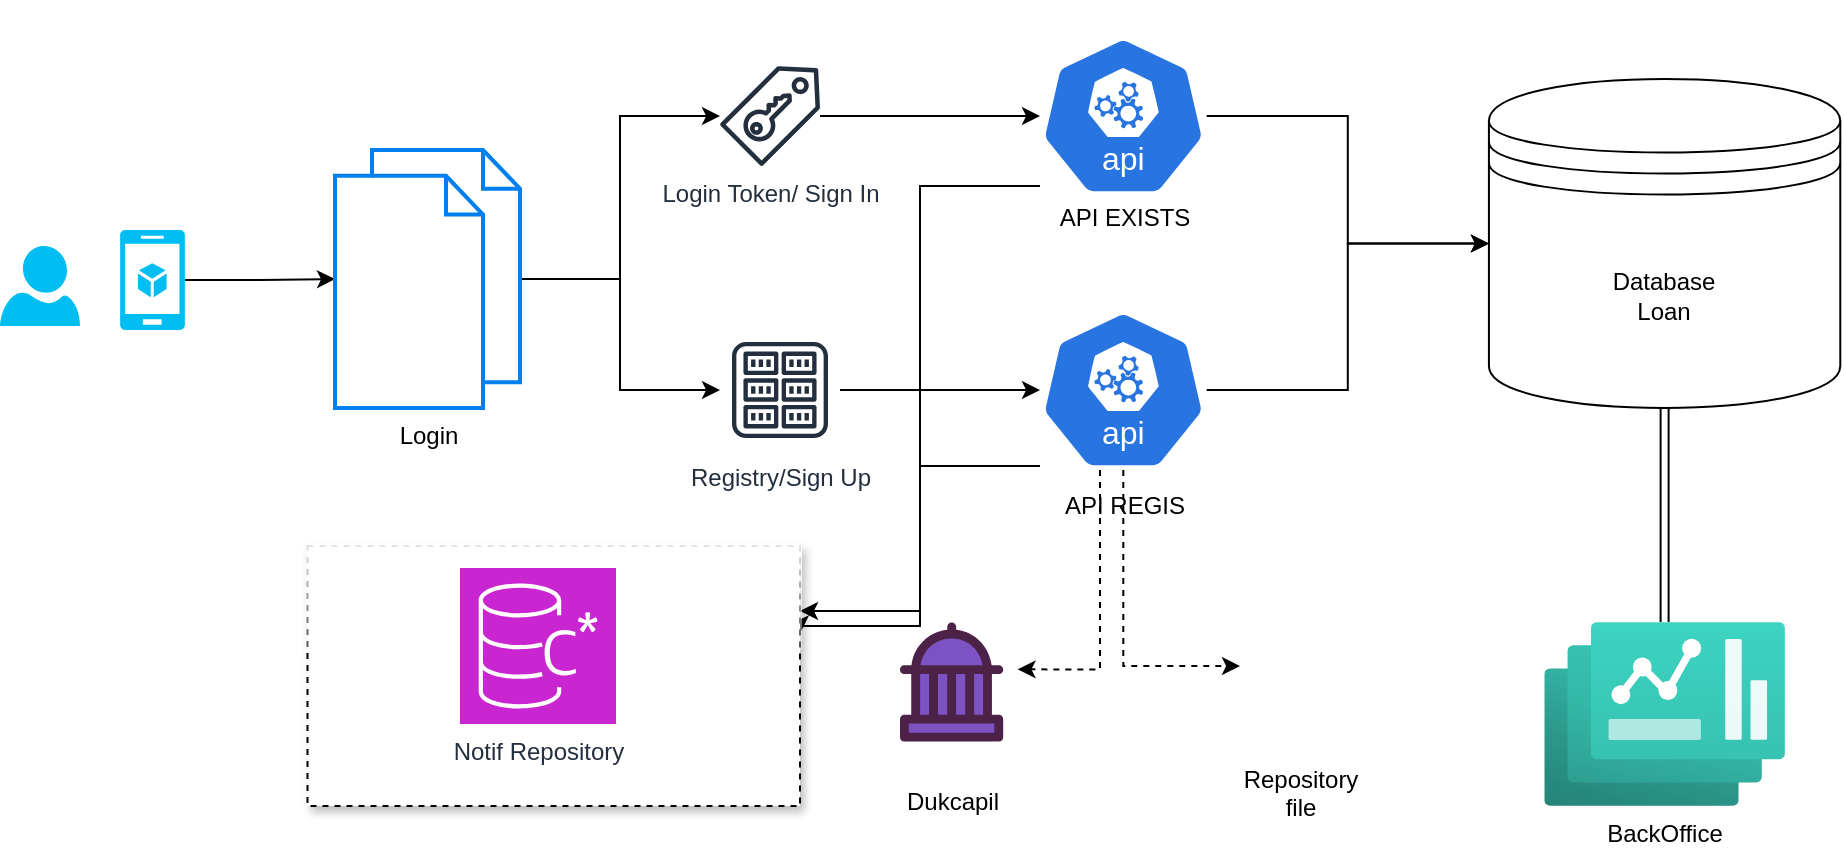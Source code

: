<mxfile version="23.1.6" type="device">
  <diagram name="Page-1" id="qgJCPPb9t1DpvhuaOG3K">
    <mxGraphModel dx="1222" dy="1622" grid="1" gridSize="10" guides="1" tooltips="1" connect="1" arrows="1" fold="1" page="1" pageScale="1" pageWidth="850" pageHeight="1100" math="0" shadow="0">
      <root>
        <mxCell id="0" />
        <mxCell id="1" parent="0" />
        <mxCell id="RMjqRhRsSfSvSt8cYRa8-1" value="" style="verticalLabelPosition=bottom;html=1;verticalAlign=top;align=center;strokeColor=none;fillColor=#00BEF2;shape=mxgraph.azure.user;" vertex="1" parent="1">
          <mxGeometry x="160" y="120" width="40" height="40" as="geometry" />
        </mxCell>
        <mxCell id="RMjqRhRsSfSvSt8cYRa8-10" style="edgeStyle=orthogonalEdgeStyle;rounded=0;orthogonalLoop=1;jettySize=auto;html=1;" edge="1" parent="1" source="RMjqRhRsSfSvSt8cYRa8-2" target="RMjqRhRsSfSvSt8cYRa8-7">
          <mxGeometry relative="1" as="geometry" />
        </mxCell>
        <mxCell id="RMjqRhRsSfSvSt8cYRa8-2" value="" style="verticalLabelPosition=bottom;html=1;verticalAlign=top;align=center;strokeColor=none;fillColor=#00BEF2;shape=mxgraph.azure.mobile_services;pointerEvents=1;" vertex="1" parent="1">
          <mxGeometry x="220" y="112" width="32.5" height="50" as="geometry" />
        </mxCell>
        <mxCell id="RMjqRhRsSfSvSt8cYRa8-37" style="edgeStyle=orthogonalEdgeStyle;rounded=0;orthogonalLoop=1;jettySize=auto;html=1;" edge="1" parent="1" source="RMjqRhRsSfSvSt8cYRa8-3" target="RMjqRhRsSfSvSt8cYRa8-36">
          <mxGeometry relative="1" as="geometry" />
        </mxCell>
        <mxCell id="RMjqRhRsSfSvSt8cYRa8-3" value="Login Token/ Sign In&lt;div&gt;&lt;br/&gt;&lt;/div&gt;" style="sketch=0;outlineConnect=0;fontColor=#232F3E;gradientColor=none;fillColor=#232F3D;strokeColor=none;dashed=0;verticalLabelPosition=bottom;verticalAlign=top;align=center;html=1;fontSize=12;fontStyle=0;aspect=fixed;pointerEvents=1;shape=mxgraph.aws4.saml_token;" vertex="1" parent="1">
          <mxGeometry x="520" y="30" width="50" height="50" as="geometry" />
        </mxCell>
        <mxCell id="RMjqRhRsSfSvSt8cYRa8-30" style="edgeStyle=orthogonalEdgeStyle;rounded=0;orthogonalLoop=1;jettySize=auto;html=1;" edge="1" parent="1" source="RMjqRhRsSfSvSt8cYRa8-5" target="RMjqRhRsSfSvSt8cYRa8-29">
          <mxGeometry relative="1" as="geometry" />
        </mxCell>
        <mxCell id="RMjqRhRsSfSvSt8cYRa8-5" value="Registry/Sign Up" style="sketch=0;outlineConnect=0;fontColor=#232F3E;gradientColor=none;strokeColor=#232F3E;fillColor=#ffffff;dashed=0;verticalLabelPosition=bottom;verticalAlign=top;align=center;html=1;fontSize=12;fontStyle=0;aspect=fixed;shape=mxgraph.aws4.resourceIcon;resIcon=mxgraph.aws4.registry;" vertex="1" parent="1">
          <mxGeometry x="520" y="162" width="60" height="60" as="geometry" />
        </mxCell>
        <mxCell id="RMjqRhRsSfSvSt8cYRa8-14" style="edgeStyle=orthogonalEdgeStyle;rounded=0;orthogonalLoop=1;jettySize=auto;html=1;" edge="1" parent="1" source="RMjqRhRsSfSvSt8cYRa8-7" target="RMjqRhRsSfSvSt8cYRa8-3">
          <mxGeometry relative="1" as="geometry" />
        </mxCell>
        <mxCell id="RMjqRhRsSfSvSt8cYRa8-15" style="edgeStyle=orthogonalEdgeStyle;rounded=0;orthogonalLoop=1;jettySize=auto;html=1;" edge="1" parent="1" source="RMjqRhRsSfSvSt8cYRa8-7" target="RMjqRhRsSfSvSt8cYRa8-5">
          <mxGeometry relative="1" as="geometry" />
        </mxCell>
        <mxCell id="RMjqRhRsSfSvSt8cYRa8-7" value="Login" style="html=1;verticalLabelPosition=bottom;align=center;labelBackgroundColor=#ffffff;verticalAlign=top;strokeWidth=2;strokeColor=#0080F0;shadow=0;dashed=0;shape=mxgraph.ios7.icons.documents;" vertex="1" parent="1">
          <mxGeometry x="327.5" y="72" width="92.5" height="129" as="geometry" />
        </mxCell>
        <mxCell id="RMjqRhRsSfSvSt8cYRa8-12" value="Database&lt;br&gt;Loan" style="shape=datastore;whiteSpace=wrap;html=1;" vertex="1" parent="1">
          <mxGeometry x="904.46" y="36.5" width="175.69" height="164.5" as="geometry" />
        </mxCell>
        <mxCell id="RMjqRhRsSfSvSt8cYRa8-16" value="Repository&lt;br&gt;file" style="shape=image;html=1;verticalAlign=top;verticalLabelPosition=bottom;labelBackgroundColor=#ffffff;imageAspect=0;aspect=fixed;image=https://cdn0.iconfinder.com/data/icons/social-network-8/50/37-128.png" vertex="1" parent="1">
          <mxGeometry x="780" y="313" width="60" height="60" as="geometry" />
        </mxCell>
        <mxCell id="RMjqRhRsSfSvSt8cYRa8-18" value="Dukcapil" style="verticalLabelPosition=bottom;aspect=fixed;html=1;shape=mxgraph.salesforce.government;" vertex="1" parent="1">
          <mxGeometry x="610" y="308" width="51.6" height="60" as="geometry" />
        </mxCell>
        <mxCell id="RMjqRhRsSfSvSt8cYRa8-27" style="edgeStyle=orthogonalEdgeStyle;rounded=0;orthogonalLoop=1;jettySize=auto;html=1;shape=link;" edge="1" parent="1" source="RMjqRhRsSfSvSt8cYRa8-26" target="RMjqRhRsSfSvSt8cYRa8-12">
          <mxGeometry relative="1" as="geometry" />
        </mxCell>
        <mxCell id="RMjqRhRsSfSvSt8cYRa8-26" value="BackOffice" style="image;aspect=fixed;html=1;points=[];align=center;fontSize=12;image=img/lib/azure2/other/Dashboard_Hub.svg;" vertex="1" parent="1">
          <mxGeometry x="932.15" y="308" width="120.31" height="92" as="geometry" />
        </mxCell>
        <mxCell id="RMjqRhRsSfSvSt8cYRa8-33" style="edgeStyle=orthogonalEdgeStyle;rounded=0;orthogonalLoop=1;jettySize=auto;html=1;dashed=1;" edge="1" parent="1" source="RMjqRhRsSfSvSt8cYRa8-29" target="RMjqRhRsSfSvSt8cYRa8-16">
          <mxGeometry relative="1" as="geometry">
            <Array as="points">
              <mxPoint x="722" y="330" />
            </Array>
          </mxGeometry>
        </mxCell>
        <mxCell id="RMjqRhRsSfSvSt8cYRa8-38" style="edgeStyle=orthogonalEdgeStyle;rounded=0;orthogonalLoop=1;jettySize=auto;html=1;" edge="1" parent="1" source="RMjqRhRsSfSvSt8cYRa8-29" target="RMjqRhRsSfSvSt8cYRa8-12">
          <mxGeometry relative="1" as="geometry" />
        </mxCell>
        <mxCell id="RMjqRhRsSfSvSt8cYRa8-45" style="edgeStyle=orthogonalEdgeStyle;rounded=0;orthogonalLoop=1;jettySize=auto;html=1;entryX=1;entryY=0.25;entryDx=0;entryDy=0;" edge="1" parent="1" source="RMjqRhRsSfSvSt8cYRa8-29" target="RMjqRhRsSfSvSt8cYRa8-40">
          <mxGeometry relative="1" as="geometry">
            <Array as="points">
              <mxPoint x="620" y="230" />
              <mxPoint x="620" y="302" />
            </Array>
          </mxGeometry>
        </mxCell>
        <mxCell id="RMjqRhRsSfSvSt8cYRa8-29" value="&lt;br&gt;&lt;br&gt;&lt;br&gt;&lt;br&gt;&lt;br&gt;&lt;br&gt;&lt;br&gt;&lt;br&gt;API REGIS" style="aspect=fixed;sketch=0;html=1;dashed=0;whitespace=wrap;fillColor=#2875E2;strokeColor=#ffffff;points=[[0.005,0.63,0],[0.1,0.2,0],[0.9,0.2,0],[0.5,0,0],[0.995,0.63,0],[0.72,0.99,0],[0.5,1,0],[0.28,0.99,0]];shape=mxgraph.kubernetes.icon2;kubernetesLabel=1;prIcon=api" vertex="1" parent="1">
          <mxGeometry x="680" y="152" width="83.33" height="80" as="geometry" />
        </mxCell>
        <mxCell id="RMjqRhRsSfSvSt8cYRa8-31" style="edgeStyle=orthogonalEdgeStyle;rounded=0;orthogonalLoop=1;jettySize=auto;html=1;entryX=1.139;entryY=0.394;entryDx=0;entryDy=0;entryPerimeter=0;dashed=1;" edge="1" parent="1" source="RMjqRhRsSfSvSt8cYRa8-29" target="RMjqRhRsSfSvSt8cYRa8-18">
          <mxGeometry relative="1" as="geometry">
            <Array as="points">
              <mxPoint x="710" y="332" />
            </Array>
          </mxGeometry>
        </mxCell>
        <mxCell id="RMjqRhRsSfSvSt8cYRa8-39" style="edgeStyle=orthogonalEdgeStyle;rounded=0;orthogonalLoop=1;jettySize=auto;html=1;entryX=0;entryY=0.5;entryDx=0;entryDy=0;" edge="1" parent="1" source="RMjqRhRsSfSvSt8cYRa8-36" target="RMjqRhRsSfSvSt8cYRa8-12">
          <mxGeometry relative="1" as="geometry" />
        </mxCell>
        <mxCell id="RMjqRhRsSfSvSt8cYRa8-44" style="edgeStyle=orthogonalEdgeStyle;rounded=0;orthogonalLoop=1;jettySize=auto;html=1;entryX=1.004;entryY=0.336;entryDx=0;entryDy=0;entryPerimeter=0;" edge="1" parent="1" source="RMjqRhRsSfSvSt8cYRa8-36" target="RMjqRhRsSfSvSt8cYRa8-40">
          <mxGeometry relative="1" as="geometry">
            <Array as="points">
              <mxPoint x="620" y="90" />
              <mxPoint x="620" y="310" />
              <mxPoint x="560" y="310" />
              <mxPoint x="560" y="314" />
            </Array>
          </mxGeometry>
        </mxCell>
        <mxCell id="RMjqRhRsSfSvSt8cYRa8-36" value="&lt;br&gt;&lt;br&gt;&lt;br&gt;&lt;br&gt;&lt;br&gt;&lt;br&gt;&lt;br&gt;API EXISTS" style="aspect=fixed;sketch=0;html=1;dashed=0;whitespace=wrap;fillColor=#2875E2;strokeColor=#ffffff;points=[[0.005,0.63,0],[0.1,0.2,0],[0.9,0.2,0],[0.5,0,0],[0.995,0.63,0],[0.72,0.99,0],[0.5,1,0],[0.28,0.99,0]];shape=mxgraph.kubernetes.icon2;kubernetesLabel=1;prIcon=api" vertex="1" parent="1">
          <mxGeometry x="680" y="15" width="83.33" height="80" as="geometry" />
        </mxCell>
        <mxCell id="RMjqRhRsSfSvSt8cYRa8-40" value="" style="rounded=0;whiteSpace=wrap;html=1;dashed=1;shadow=1;glass=1;" vertex="1" parent="1">
          <mxGeometry x="313.75" y="270" width="246.25" height="130" as="geometry" />
        </mxCell>
        <mxCell id="RMjqRhRsSfSvSt8cYRa8-41" value="Notif Repository" style="sketch=0;points=[[0,0,0],[0.25,0,0],[0.5,0,0],[0.75,0,0],[1,0,0],[0,1,0],[0.25,1,0],[0.5,1,0],[0.75,1,0],[1,1,0],[0,0.25,0],[0,0.5,0],[0,0.75,0],[1,0.25,0],[1,0.5,0],[1,0.75,0]];outlineConnect=0;fontColor=#232F3E;fillColor=#C925D1;strokeColor=#ffffff;dashed=0;verticalLabelPosition=bottom;verticalAlign=top;align=center;html=1;fontSize=12;fontStyle=0;aspect=fixed;shape=mxgraph.aws4.resourceIcon;resIcon=mxgraph.aws4.keyspaces;" vertex="1" parent="1">
          <mxGeometry x="390" y="281" width="78" height="78" as="geometry" />
        </mxCell>
        <mxCell id="RMjqRhRsSfSvSt8cYRa8-42" style="edgeStyle=orthogonalEdgeStyle;rounded=0;orthogonalLoop=1;jettySize=auto;html=1;exitX=0.5;exitY=1;exitDx=0;exitDy=0;exitPerimeter=0;" edge="1" parent="1" source="RMjqRhRsSfSvSt8cYRa8-41" target="RMjqRhRsSfSvSt8cYRa8-41">
          <mxGeometry relative="1" as="geometry" />
        </mxCell>
      </root>
    </mxGraphModel>
  </diagram>
</mxfile>
